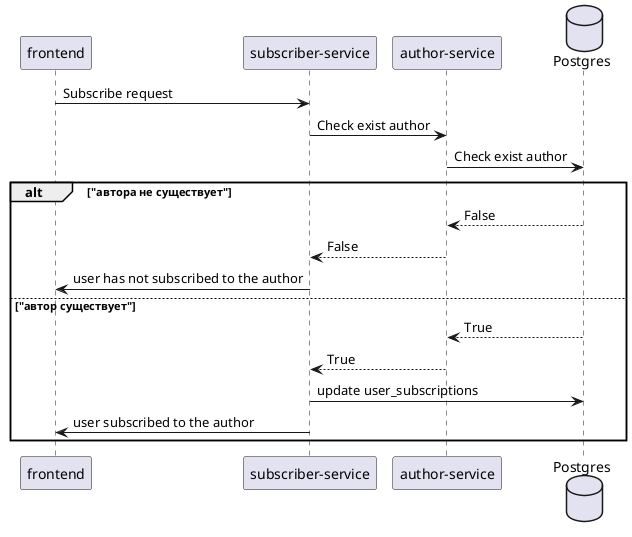 @startuml
participant frontend
participant "subscriber-service"
participant "author-service"
database "Postgres"
"frontend" -> "subscriber-service":Subscribe request
"subscriber-service" -> "author-service":Check exist author
"author-service" -> "Postgres": Check exist author
alt "автора не существует"

    "Postgres" --> "author-service":False
    "author-service" --> "subscriber-service":False
    "subscriber-service" -> "frontend":user has not subscribed to the author
else "автор существует"

    "Postgres" --> "author-service":True
    "author-service" --> "subscriber-service":True
    "subscriber-service" -> "Postgres":update user_subscriptions
    "subscriber-service" -> frontend:user subscribed to the author

end
@enduml

